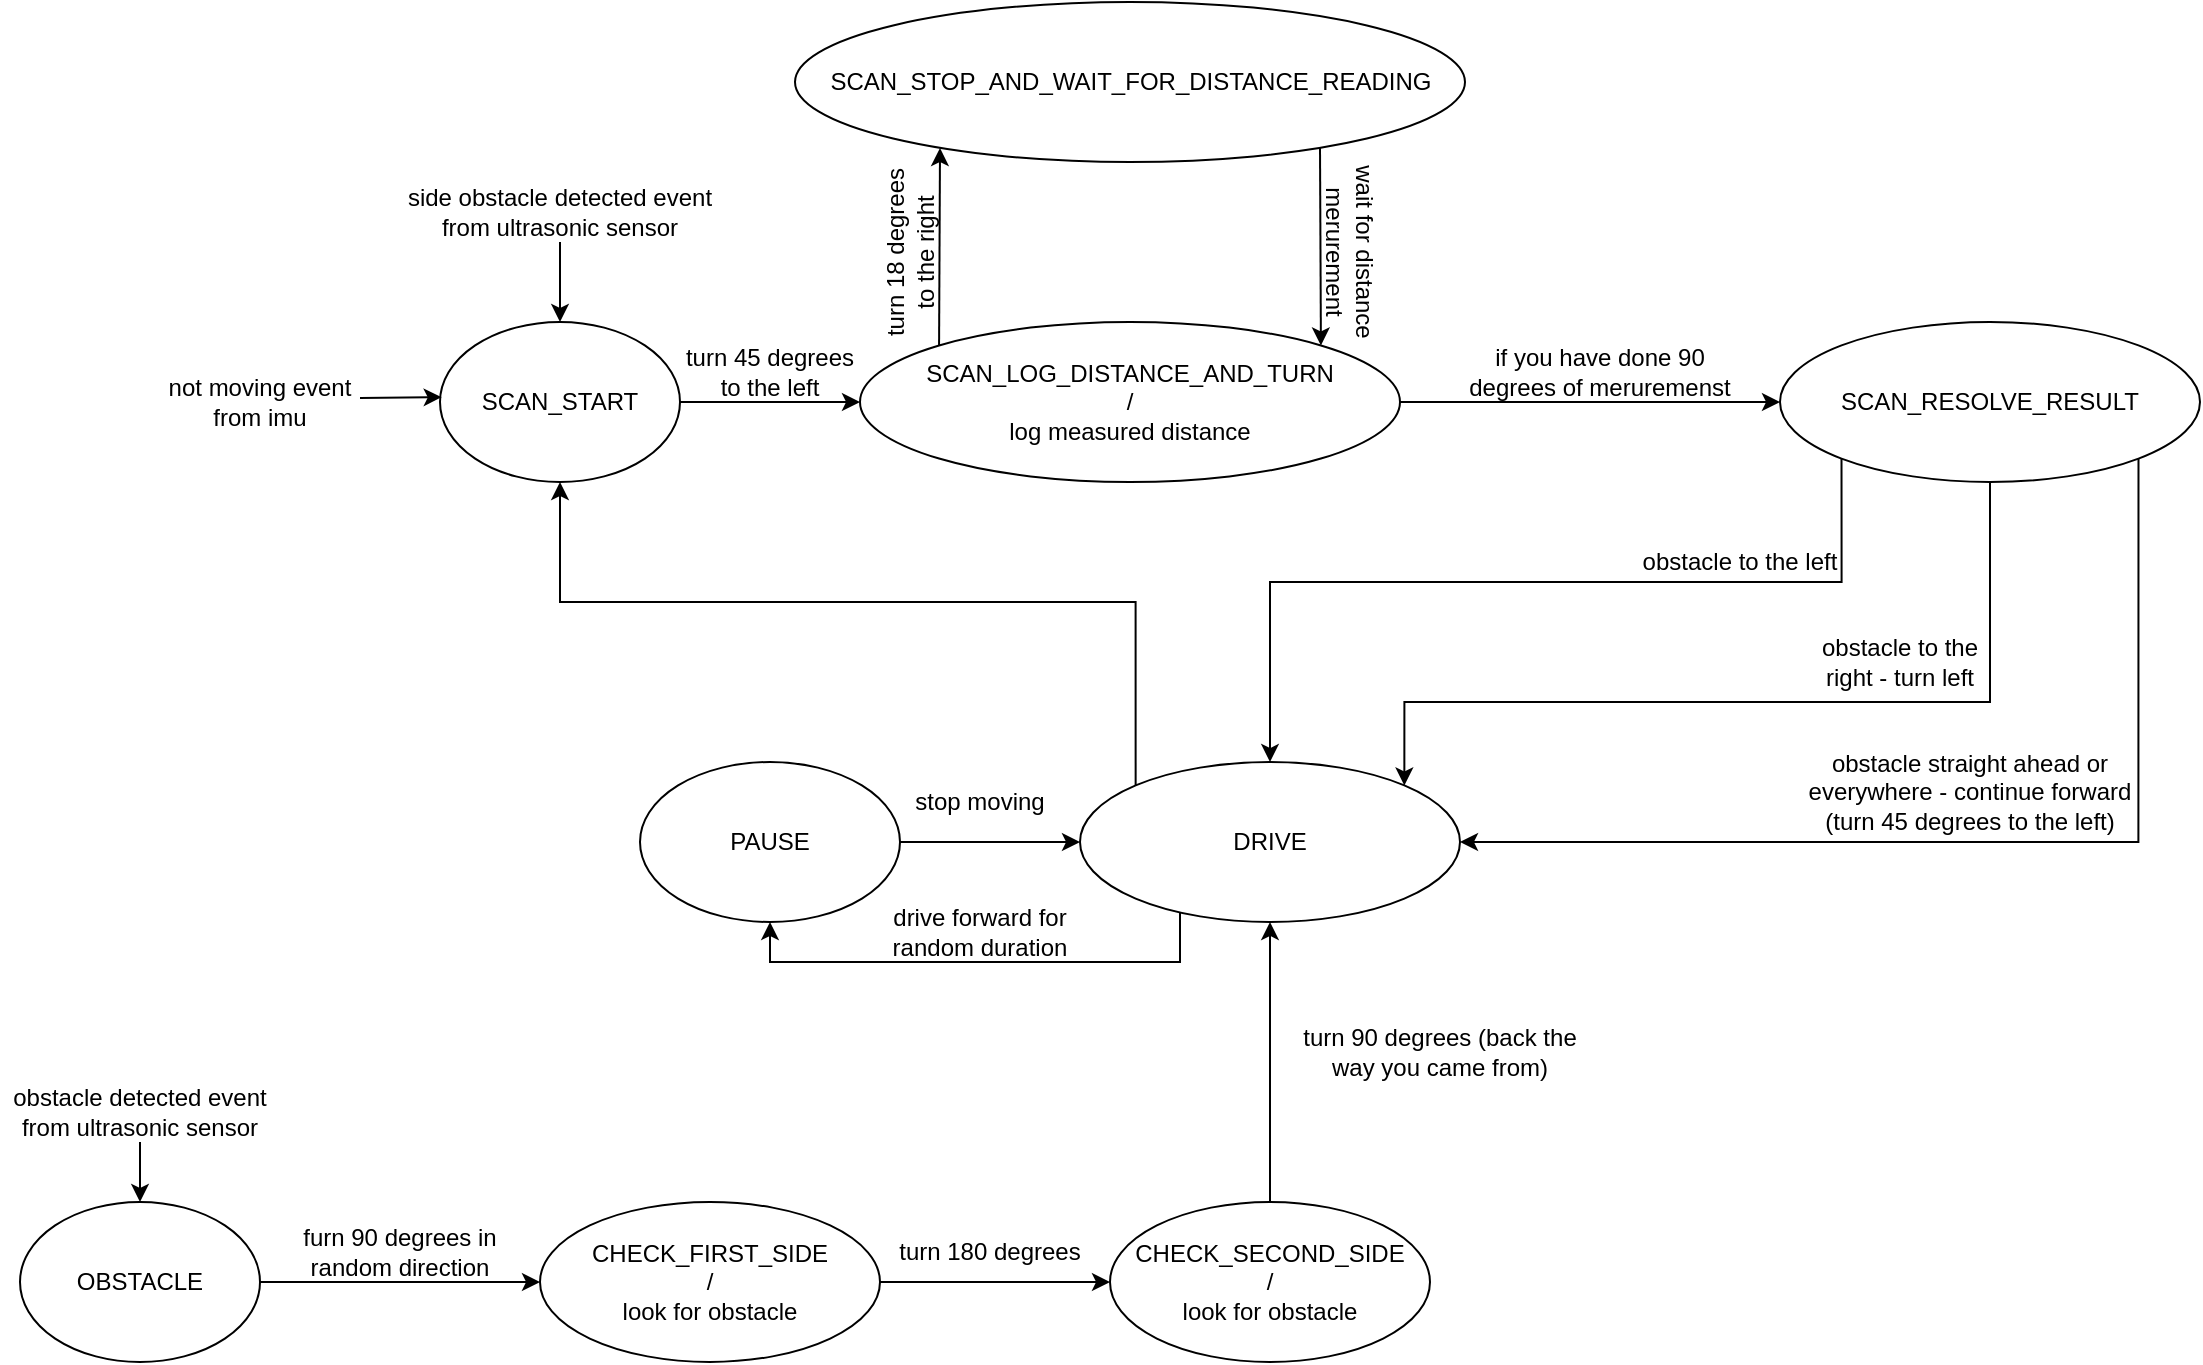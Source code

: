 <mxfile version="24.1.0" type="device">
  <diagram name="Stránka-1" id="CULKfEvMoGleiC0HSqkO">
    <mxGraphModel dx="3237" dy="1821" grid="1" gridSize="10" guides="1" tooltips="1" connect="1" arrows="1" fold="1" page="1" pageScale="1" pageWidth="1200" pageHeight="700" math="0" shadow="0">
      <root>
        <mxCell id="0" />
        <mxCell id="1" parent="0" />
        <mxCell id="TzoWM4mobuW4rbGIymL5-48" style="edgeStyle=orthogonalEdgeStyle;rounded=0;orthogonalLoop=1;jettySize=auto;html=1;" edge="1" parent="1" source="TzoWM4mobuW4rbGIymL5-12" target="TzoWM4mobuW4rbGIymL5-13">
          <mxGeometry relative="1" as="geometry" />
        </mxCell>
        <mxCell id="TzoWM4mobuW4rbGIymL5-12" value="PAUSE" style="ellipse;whiteSpace=wrap;html=1;" vertex="1" parent="1">
          <mxGeometry x="-830" y="-310" width="130" height="80" as="geometry" />
        </mxCell>
        <mxCell id="TzoWM4mobuW4rbGIymL5-50" style="edgeStyle=orthogonalEdgeStyle;rounded=0;orthogonalLoop=1;jettySize=auto;html=1;entryX=0.5;entryY=1;entryDx=0;entryDy=0;" edge="1" parent="1" source="TzoWM4mobuW4rbGIymL5-13" target="TzoWM4mobuW4rbGIymL5-12">
          <mxGeometry relative="1" as="geometry">
            <Array as="points">
              <mxPoint x="-560" y="-210" />
              <mxPoint x="-765" y="-210" />
            </Array>
          </mxGeometry>
        </mxCell>
        <mxCell id="TzoWM4mobuW4rbGIymL5-13" value="DRIVE" style="ellipse;whiteSpace=wrap;html=1;" vertex="1" parent="1">
          <mxGeometry x="-610" y="-310" width="190" height="80" as="geometry" />
        </mxCell>
        <mxCell id="TzoWM4mobuW4rbGIymL5-30" style="edgeStyle=orthogonalEdgeStyle;rounded=0;orthogonalLoop=1;jettySize=auto;html=1;entryX=0;entryY=0.5;entryDx=0;entryDy=0;" edge="1" parent="1" source="TzoWM4mobuW4rbGIymL5-14" target="TzoWM4mobuW4rbGIymL5-15">
          <mxGeometry relative="1" as="geometry">
            <Array as="points">
              <mxPoint x="-810" y="-490" />
              <mxPoint x="-810" y="-490" />
            </Array>
          </mxGeometry>
        </mxCell>
        <mxCell id="TzoWM4mobuW4rbGIymL5-14" value="SCAN_START" style="ellipse;whiteSpace=wrap;html=1;" vertex="1" parent="1">
          <mxGeometry x="-930" y="-530" width="120" height="80" as="geometry" />
        </mxCell>
        <mxCell id="TzoWM4mobuW4rbGIymL5-38" style="edgeStyle=orthogonalEdgeStyle;rounded=0;orthogonalLoop=1;jettySize=auto;html=1;" edge="1" parent="1" source="TzoWM4mobuW4rbGIymL5-15" target="TzoWM4mobuW4rbGIymL5-28">
          <mxGeometry relative="1" as="geometry" />
        </mxCell>
        <mxCell id="TzoWM4mobuW4rbGIymL5-15" value="SCAN_LOG_DISTANCE_AND_TURN&lt;div&gt;/&lt;/div&gt;&lt;div&gt;log measured distance&lt;/div&gt;" style="ellipse;whiteSpace=wrap;html=1;" vertex="1" parent="1">
          <mxGeometry x="-720" y="-530" width="270" height="80" as="geometry" />
        </mxCell>
        <mxCell id="TzoWM4mobuW4rbGIymL5-17" value="SCAN_STOP_AND_WAIT_FOR_DISTANCE_READING" style="ellipse;whiteSpace=wrap;html=1;" vertex="1" parent="1">
          <mxGeometry x="-752.5" y="-690" width="335" height="80" as="geometry" />
        </mxCell>
        <mxCell id="TzoWM4mobuW4rbGIymL5-18" value="OBSTACLE" style="ellipse;whiteSpace=wrap;html=1;" vertex="1" parent="1">
          <mxGeometry x="-1140" y="-90" width="120" height="80" as="geometry" />
        </mxCell>
        <mxCell id="TzoWM4mobuW4rbGIymL5-24" style="edgeStyle=orthogonalEdgeStyle;rounded=0;orthogonalLoop=1;jettySize=auto;html=1;exitX=1;exitY=0.5;exitDx=0;exitDy=0;" edge="1" parent="1" source="TzoWM4mobuW4rbGIymL5-19" target="TzoWM4mobuW4rbGIymL5-20">
          <mxGeometry relative="1" as="geometry">
            <mxPoint x="-670" y="-100" as="sourcePoint" />
            <mxPoint x="-570" y="-50.0" as="targetPoint" />
          </mxGeometry>
        </mxCell>
        <mxCell id="TzoWM4mobuW4rbGIymL5-19" value="CHECK_FIRST_SIDE&lt;div&gt;/&lt;/div&gt;&lt;div&gt;look for obstacle&lt;/div&gt;" style="ellipse;whiteSpace=wrap;html=1;" vertex="1" parent="1">
          <mxGeometry x="-880" y="-90" width="170" height="80" as="geometry" />
        </mxCell>
        <mxCell id="TzoWM4mobuW4rbGIymL5-52" style="edgeStyle=orthogonalEdgeStyle;rounded=0;orthogonalLoop=1;jettySize=auto;html=1;entryX=0.5;entryY=1;entryDx=0;entryDy=0;" edge="1" parent="1" source="TzoWM4mobuW4rbGIymL5-20" target="TzoWM4mobuW4rbGIymL5-13">
          <mxGeometry relative="1" as="geometry">
            <mxPoint x="-540" y="-200" as="targetPoint" />
          </mxGeometry>
        </mxCell>
        <mxCell id="TzoWM4mobuW4rbGIymL5-20" value="CHECK_SECOND_SIDE&lt;div&gt;/&lt;/div&gt;&lt;div&gt;look for obstacle&lt;/div&gt;" style="ellipse;whiteSpace=wrap;html=1;" vertex="1" parent="1">
          <mxGeometry x="-595" y="-90" width="160" height="80" as="geometry" />
        </mxCell>
        <mxCell id="TzoWM4mobuW4rbGIymL5-21" value="" style="endArrow=classic;html=1;rounded=0;entryX=0;entryY=0.5;entryDx=0;entryDy=0;exitX=1;exitY=0.5;exitDx=0;exitDy=0;" edge="1" parent="1" source="TzoWM4mobuW4rbGIymL5-18" target="TzoWM4mobuW4rbGIymL5-19">
          <mxGeometry width="50" height="50" relative="1" as="geometry">
            <mxPoint x="-1060" y="30" as="sourcePoint" />
            <mxPoint x="-1010" y="-20" as="targetPoint" />
          </mxGeometry>
        </mxCell>
        <mxCell id="TzoWM4mobuW4rbGIymL5-23" value="furn 90 degrees in random direction" style="text;html=1;align=center;verticalAlign=middle;whiteSpace=wrap;rounded=0;" vertex="1" parent="1">
          <mxGeometry x="-1020" y="-80" width="140" height="30" as="geometry" />
        </mxCell>
        <mxCell id="TzoWM4mobuW4rbGIymL5-25" value="turn 180 degrees" style="text;html=1;align=center;verticalAlign=middle;whiteSpace=wrap;rounded=0;" vertex="1" parent="1">
          <mxGeometry x="-710" y="-80" width="110" height="30" as="geometry" />
        </mxCell>
        <mxCell id="TzoWM4mobuW4rbGIymL5-27" value="turn 90 degrees (back the way you came from)" style="text;html=1;align=center;verticalAlign=middle;whiteSpace=wrap;rounded=0;" vertex="1" parent="1">
          <mxGeometry x="-510" y="-180" width="160" height="30" as="geometry" />
        </mxCell>
        <mxCell id="TzoWM4mobuW4rbGIymL5-41" style="edgeStyle=orthogonalEdgeStyle;rounded=0;orthogonalLoop=1;jettySize=auto;html=1;entryX=1;entryY=0.5;entryDx=0;entryDy=0;exitX=1;exitY=1;exitDx=0;exitDy=0;" edge="1" parent="1" source="TzoWM4mobuW4rbGIymL5-28" target="TzoWM4mobuW4rbGIymL5-13">
          <mxGeometry relative="1" as="geometry">
            <Array as="points">
              <mxPoint x="-81" y="-270" />
            </Array>
          </mxGeometry>
        </mxCell>
        <mxCell id="TzoWM4mobuW4rbGIymL5-43" style="edgeStyle=orthogonalEdgeStyle;rounded=0;orthogonalLoop=1;jettySize=auto;html=1;entryX=0.5;entryY=0;entryDx=0;entryDy=0;exitX=0;exitY=1;exitDx=0;exitDy=0;" edge="1" parent="1" source="TzoWM4mobuW4rbGIymL5-28" target="TzoWM4mobuW4rbGIymL5-13">
          <mxGeometry relative="1" as="geometry">
            <Array as="points">
              <mxPoint x="-229" y="-400" />
              <mxPoint x="-515" y="-400" />
            </Array>
          </mxGeometry>
        </mxCell>
        <mxCell id="TzoWM4mobuW4rbGIymL5-46" style="edgeStyle=orthogonalEdgeStyle;rounded=0;orthogonalLoop=1;jettySize=auto;html=1;entryX=1;entryY=0;entryDx=0;entryDy=0;" edge="1" parent="1" source="TzoWM4mobuW4rbGIymL5-28" target="TzoWM4mobuW4rbGIymL5-13">
          <mxGeometry relative="1" as="geometry">
            <mxPoint x="-390" y="-340" as="targetPoint" />
            <Array as="points">
              <mxPoint x="-155" y="-340" />
              <mxPoint x="-448" y="-340" />
            </Array>
          </mxGeometry>
        </mxCell>
        <mxCell id="TzoWM4mobuW4rbGIymL5-28" value="SCAN_RESOLVE_RESULT" style="ellipse;whiteSpace=wrap;html=1;" vertex="1" parent="1">
          <mxGeometry x="-260" y="-530" width="210" height="80" as="geometry" />
        </mxCell>
        <mxCell id="TzoWM4mobuW4rbGIymL5-32" value="turn 45 degrees to the left" style="text;html=1;align=center;verticalAlign=middle;whiteSpace=wrap;rounded=0;" vertex="1" parent="1">
          <mxGeometry x="-810" y="-520" width="90" height="30" as="geometry" />
        </mxCell>
        <mxCell id="TzoWM4mobuW4rbGIymL5-33" value="" style="endArrow=classic;html=1;rounded=0;exitX=0;exitY=0;exitDx=0;exitDy=0;" edge="1" parent="1" source="TzoWM4mobuW4rbGIymL5-15">
          <mxGeometry width="50" height="50" relative="1" as="geometry">
            <mxPoint x="-760" y="-720" as="sourcePoint" />
            <mxPoint x="-680" y="-617" as="targetPoint" />
          </mxGeometry>
        </mxCell>
        <mxCell id="TzoWM4mobuW4rbGIymL5-35" value="" style="endArrow=classic;html=1;rounded=0;entryX=1;entryY=0;entryDx=0;entryDy=0;" edge="1" parent="1" target="TzoWM4mobuW4rbGIymL5-15">
          <mxGeometry width="50" height="50" relative="1" as="geometry">
            <mxPoint x="-490" y="-617" as="sourcePoint" />
            <mxPoint x="-420" y="-670" as="targetPoint" />
          </mxGeometry>
        </mxCell>
        <mxCell id="TzoWM4mobuW4rbGIymL5-36" value="turn 18 degrees to the right" style="text;html=1;align=center;verticalAlign=middle;whiteSpace=wrap;rounded=0;rotation=-90;" vertex="1" parent="1">
          <mxGeometry x="-740" y="-580" width="90" height="30" as="geometry" />
        </mxCell>
        <mxCell id="TzoWM4mobuW4rbGIymL5-37" value="wait for distance merurement" style="text;html=1;align=center;verticalAlign=middle;whiteSpace=wrap;rounded=0;rotation=90;" vertex="1" parent="1">
          <mxGeometry x="-520" y="-580" width="90" height="30" as="geometry" />
        </mxCell>
        <mxCell id="TzoWM4mobuW4rbGIymL5-39" value="if you have done 90 degrees of meruremenst" style="text;html=1;align=center;verticalAlign=middle;whiteSpace=wrap;rounded=0;" vertex="1" parent="1">
          <mxGeometry x="-420" y="-520" width="140" height="30" as="geometry" />
        </mxCell>
        <mxCell id="TzoWM4mobuW4rbGIymL5-42" value="obstacle to the left" style="text;html=1;align=center;verticalAlign=middle;whiteSpace=wrap;rounded=0;" vertex="1" parent="1">
          <mxGeometry x="-330" y="-420" width="100" height="20" as="geometry" />
        </mxCell>
        <mxCell id="TzoWM4mobuW4rbGIymL5-45" value="obstacle to the right - turn&lt;span style=&quot;background-color: initial;&quot;&gt;&amp;nbsp;left&lt;/span&gt;" style="text;html=1;align=center;verticalAlign=middle;whiteSpace=wrap;rounded=0;" vertex="1" parent="1">
          <mxGeometry x="-250" y="-380" width="100" height="40" as="geometry" />
        </mxCell>
        <mxCell id="TzoWM4mobuW4rbGIymL5-47" value="obstacle straight ahead or everywhere - continue forward (turn 45 degrees to the left)" style="text;html=1;align=center;verticalAlign=middle;whiteSpace=wrap;rounded=0;" vertex="1" parent="1">
          <mxGeometry x="-250" y="-320" width="170" height="50" as="geometry" />
        </mxCell>
        <mxCell id="TzoWM4mobuW4rbGIymL5-49" value="stop moving" style="text;html=1;align=center;verticalAlign=middle;whiteSpace=wrap;rounded=0;" vertex="1" parent="1">
          <mxGeometry x="-710" y="-310" width="100" height="40" as="geometry" />
        </mxCell>
        <mxCell id="TzoWM4mobuW4rbGIymL5-51" value="drive forward for random duration" style="text;html=1;align=center;verticalAlign=middle;whiteSpace=wrap;rounded=0;" vertex="1" parent="1">
          <mxGeometry x="-710" y="-240" width="100" height="30" as="geometry" />
        </mxCell>
        <mxCell id="TzoWM4mobuW4rbGIymL5-53" value="" style="endArrow=classic;html=1;rounded=0;entryX=0.5;entryY=0;entryDx=0;entryDy=0;" edge="1" parent="1" target="TzoWM4mobuW4rbGIymL5-18">
          <mxGeometry width="50" height="50" relative="1" as="geometry">
            <mxPoint x="-1080" y="-120" as="sourcePoint" />
            <mxPoint x="-1180" y="-160" as="targetPoint" />
          </mxGeometry>
        </mxCell>
        <mxCell id="TzoWM4mobuW4rbGIymL5-54" value="obstacle detected event from ultrasonic sensor" style="text;html=1;align=center;verticalAlign=middle;whiteSpace=wrap;rounded=0;" vertex="1" parent="1">
          <mxGeometry x="-1150" y="-150" width="140" height="30" as="geometry" />
        </mxCell>
        <mxCell id="TzoWM4mobuW4rbGIymL5-55" value="" style="endArrow=classic;html=1;rounded=0;entryX=0.5;entryY=0;entryDx=0;entryDy=0;" edge="1" parent="1" target="TzoWM4mobuW4rbGIymL5-14">
          <mxGeometry width="50" height="50" relative="1" as="geometry">
            <mxPoint x="-870" y="-570" as="sourcePoint" />
            <mxPoint x="-910" y="-590" as="targetPoint" />
          </mxGeometry>
        </mxCell>
        <mxCell id="TzoWM4mobuW4rbGIymL5-56" value="side obstacle detected event from ultrasonic sensor" style="text;html=1;align=center;verticalAlign=middle;whiteSpace=wrap;rounded=0;" vertex="1" parent="1">
          <mxGeometry x="-950" y="-600" width="160" height="30" as="geometry" />
        </mxCell>
        <mxCell id="TzoWM4mobuW4rbGIymL5-57" value="not moving event from imu" style="text;html=1;align=center;verticalAlign=middle;whiteSpace=wrap;rounded=0;" vertex="1" parent="1">
          <mxGeometry x="-1070" y="-505" width="100" height="30" as="geometry" />
        </mxCell>
        <mxCell id="TzoWM4mobuW4rbGIymL5-58" value="" style="endArrow=classic;html=1;rounded=0;entryX=0.007;entryY=0.47;entryDx=0;entryDy=0;entryPerimeter=0;" edge="1" parent="1" target="TzoWM4mobuW4rbGIymL5-14">
          <mxGeometry width="50" height="50" relative="1" as="geometry">
            <mxPoint x="-970" y="-492" as="sourcePoint" />
            <mxPoint x="-920" y="-450" as="targetPoint" />
          </mxGeometry>
        </mxCell>
        <mxCell id="TzoWM4mobuW4rbGIymL5-59" style="edgeStyle=orthogonalEdgeStyle;rounded=0;orthogonalLoop=1;jettySize=auto;html=1;entryX=0.5;entryY=1;entryDx=0;entryDy=0;exitX=0;exitY=0;exitDx=0;exitDy=0;" edge="1" parent="1" source="TzoWM4mobuW4rbGIymL5-13" target="TzoWM4mobuW4rbGIymL5-14">
          <mxGeometry relative="1" as="geometry">
            <mxPoint x="-580" y="-390" as="sourcePoint" />
            <mxPoint x="-755" y="-220" as="targetPoint" />
            <Array as="points">
              <mxPoint x="-582" y="-390" />
              <mxPoint x="-870" y="-390" />
            </Array>
          </mxGeometry>
        </mxCell>
      </root>
    </mxGraphModel>
  </diagram>
</mxfile>
